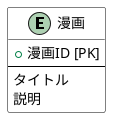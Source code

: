 @startuml erd
skinparam class {
    BackgroundColor METAL
    BorderColor Black
    ArrowColor Black
}

entity "漫画" as mangas {
    + 漫画ID [PK]
    --
    タイトル
    説明
}

@enduml
